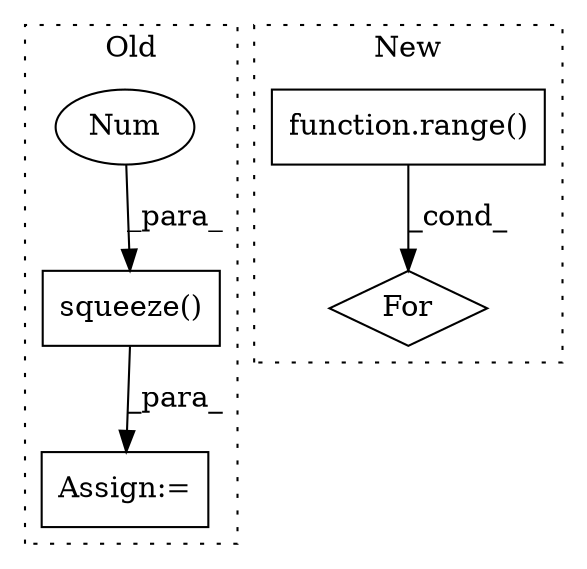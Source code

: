 digraph G {
subgraph cluster0 {
1 [label="squeeze()" a="75" s="17459,17499" l="38,1" shape="box"];
4 [label="Num" a="76" s="17497" l="2" shape="ellipse"];
5 [label="Assign:=" a="68" s="17766" l="3" shape="box"];
label = "Old";
style="dotted";
}
subgraph cluster1 {
2 [label="For" a="107" s="18966,18994" l="4,14" shape="diamond"];
3 [label="function.range()" a="75" s="18975,18993" l="6,1" shape="box"];
label = "New";
style="dotted";
}
1 -> 5 [label="_para_"];
3 -> 2 [label="_cond_"];
4 -> 1 [label="_para_"];
}